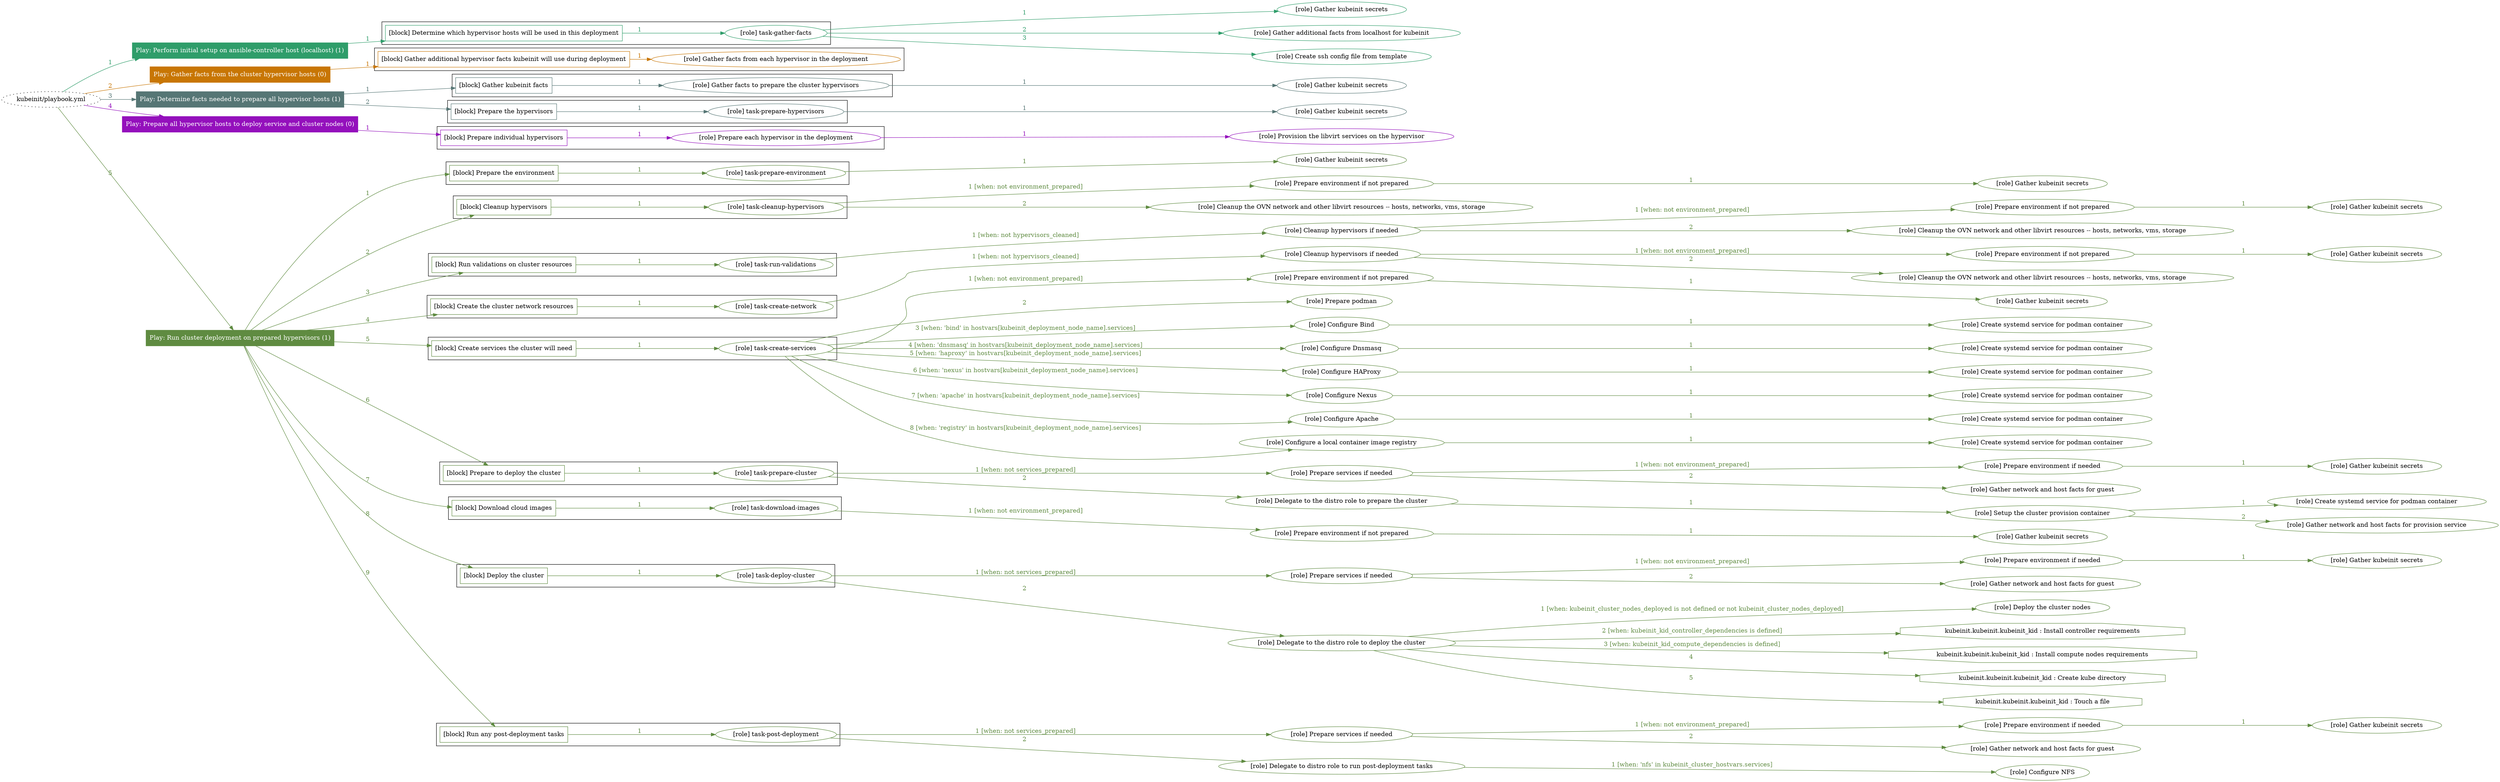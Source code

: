 digraph {
	graph [concentrate=true ordering=in rankdir=LR ratio=fill]
	edge [esep=5 sep=10]
	"kubeinit/playbook.yml" [URL="/home/runner/work/kubeinit/kubeinit/kubeinit/playbook.yml" id=playbook_36a442b2 style=dotted]
	play_6911ae50 [label="Play: Perform initial setup on ansible-controller host (localhost) (1)" URL="/home/runner/work/kubeinit/kubeinit/kubeinit/playbook.yml" color="#2f9d6a" fontcolor="#ffffff" id=play_6911ae50 shape=box style=filled tooltip=localhost]
	"kubeinit/playbook.yml" -> play_6911ae50 [label="1 " color="#2f9d6a" fontcolor="#2f9d6a" id=edge_dd87413b labeltooltip="1 " tooltip="1 "]
	subgraph "Gather kubeinit secrets" {
		role_9d36b2e3 [label="[role] Gather kubeinit secrets" URL="/home/runner/.ansible/collections/ansible_collections/kubeinit/kubeinit/roles/kubeinit_prepare/tasks/build_hypervisors_group.yml" color="#2f9d6a" id=role_9d36b2e3 tooltip="Gather kubeinit secrets"]
	}
	subgraph "Gather additional facts from localhost for kubeinit" {
		role_b86ab283 [label="[role] Gather additional facts from localhost for kubeinit" URL="/home/runner/.ansible/collections/ansible_collections/kubeinit/kubeinit/roles/kubeinit_prepare/tasks/build_hypervisors_group.yml" color="#2f9d6a" id=role_b86ab283 tooltip="Gather additional facts from localhost for kubeinit"]
	}
	subgraph "Create ssh config file from template" {
		role_1cbdc411 [label="[role] Create ssh config file from template" URL="/home/runner/.ansible/collections/ansible_collections/kubeinit/kubeinit/roles/kubeinit_prepare/tasks/build_hypervisors_group.yml" color="#2f9d6a" id=role_1cbdc411 tooltip="Create ssh config file from template"]
	}
	subgraph "task-gather-facts" {
		role_069fb211 [label="[role] task-gather-facts" URL="/home/runner/work/kubeinit/kubeinit/kubeinit/playbook.yml" color="#2f9d6a" id=role_069fb211 tooltip="task-gather-facts"]
		role_069fb211 -> role_9d36b2e3 [label="1 " color="#2f9d6a" fontcolor="#2f9d6a" id=edge_53e96fae labeltooltip="1 " tooltip="1 "]
		role_069fb211 -> role_b86ab283 [label="2 " color="#2f9d6a" fontcolor="#2f9d6a" id=edge_def1fff5 labeltooltip="2 " tooltip="2 "]
		role_069fb211 -> role_1cbdc411 [label="3 " color="#2f9d6a" fontcolor="#2f9d6a" id=edge_968ed3af labeltooltip="3 " tooltip="3 "]
	}
	subgraph "Play: Perform initial setup on ansible-controller host (localhost) (1)" {
		play_6911ae50 -> block_cc7068cf [label=1 color="#2f9d6a" fontcolor="#2f9d6a" id=edge_cab32c38 labeltooltip=1 tooltip=1]
		subgraph cluster_block_cc7068cf {
			block_cc7068cf [label="[block] Determine which hypervisor hosts will be used in this deployment" URL="/home/runner/work/kubeinit/kubeinit/kubeinit/playbook.yml" color="#2f9d6a" id=block_cc7068cf labeltooltip="Determine which hypervisor hosts will be used in this deployment" shape=box tooltip="Determine which hypervisor hosts will be used in this deployment"]
			block_cc7068cf -> role_069fb211 [label="1 " color="#2f9d6a" fontcolor="#2f9d6a" id=edge_a889188c labeltooltip="1 " tooltip="1 "]
		}
	}
	play_ece9f56b [label="Play: Gather facts from the cluster hypervisor hosts (0)" URL="/home/runner/work/kubeinit/kubeinit/kubeinit/playbook.yml" color="#c87604" fontcolor="#ffffff" id=play_ece9f56b shape=box style=filled tooltip="Play: Gather facts from the cluster hypervisor hosts (0)"]
	"kubeinit/playbook.yml" -> play_ece9f56b [label="2 " color="#c87604" fontcolor="#c87604" id=edge_1c11906b labeltooltip="2 " tooltip="2 "]
	subgraph "Gather facts from each hypervisor in the deployment" {
		role_c8391f4f [label="[role] Gather facts from each hypervisor in the deployment" URL="/home/runner/work/kubeinit/kubeinit/kubeinit/playbook.yml" color="#c87604" id=role_c8391f4f tooltip="Gather facts from each hypervisor in the deployment"]
	}
	subgraph "Play: Gather facts from the cluster hypervisor hosts (0)" {
		play_ece9f56b -> block_e6882865 [label=1 color="#c87604" fontcolor="#c87604" id=edge_879a5170 labeltooltip=1 tooltip=1]
		subgraph cluster_block_e6882865 {
			block_e6882865 [label="[block] Gather additional hypervisor facts kubeinit will use during deployment" URL="/home/runner/work/kubeinit/kubeinit/kubeinit/playbook.yml" color="#c87604" id=block_e6882865 labeltooltip="Gather additional hypervisor facts kubeinit will use during deployment" shape=box tooltip="Gather additional hypervisor facts kubeinit will use during deployment"]
			block_e6882865 -> role_c8391f4f [label="1 " color="#c87604" fontcolor="#c87604" id=edge_1febd37b labeltooltip="1 " tooltip="1 "]
		}
	}
	play_d4b3345d [label="Play: Determine facts needed to prepare all hypervisor hosts (1)" URL="/home/runner/work/kubeinit/kubeinit/kubeinit/playbook.yml" color="#567675" fontcolor="#ffffff" id=play_d4b3345d shape=box style=filled tooltip=localhost]
	"kubeinit/playbook.yml" -> play_d4b3345d [label="3 " color="#567675" fontcolor="#567675" id=edge_1f87806e labeltooltip="3 " tooltip="3 "]
	subgraph "Gather kubeinit secrets" {
		role_9b1b1f7e [label="[role] Gather kubeinit secrets" URL="/home/runner/.ansible/collections/ansible_collections/kubeinit/kubeinit/roles/kubeinit_prepare/tasks/gather_kubeinit_facts.yml" color="#567675" id=role_9b1b1f7e tooltip="Gather kubeinit secrets"]
	}
	subgraph "Gather facts to prepare the cluster hypervisors" {
		role_ad1eb21d [label="[role] Gather facts to prepare the cluster hypervisors" URL="/home/runner/work/kubeinit/kubeinit/kubeinit/playbook.yml" color="#567675" id=role_ad1eb21d tooltip="Gather facts to prepare the cluster hypervisors"]
		role_ad1eb21d -> role_9b1b1f7e [label="1 " color="#567675" fontcolor="#567675" id=edge_9fd7eb93 labeltooltip="1 " tooltip="1 "]
	}
	subgraph "Gather kubeinit secrets" {
		role_dedeb5a8 [label="[role] Gather kubeinit secrets" URL="/home/runner/.ansible/collections/ansible_collections/kubeinit/kubeinit/roles/kubeinit_prepare/tasks/gather_kubeinit_facts.yml" color="#567675" id=role_dedeb5a8 tooltip="Gather kubeinit secrets"]
	}
	subgraph "task-prepare-hypervisors" {
		role_a9c9a955 [label="[role] task-prepare-hypervisors" URL="/home/runner/work/kubeinit/kubeinit/kubeinit/playbook.yml" color="#567675" id=role_a9c9a955 tooltip="task-prepare-hypervisors"]
		role_a9c9a955 -> role_dedeb5a8 [label="1 " color="#567675" fontcolor="#567675" id=edge_842c0492 labeltooltip="1 " tooltip="1 "]
	}
	subgraph "Play: Determine facts needed to prepare all hypervisor hosts (1)" {
		play_d4b3345d -> block_651c725c [label=1 color="#567675" fontcolor="#567675" id=edge_7bd08c2d labeltooltip=1 tooltip=1]
		subgraph cluster_block_651c725c {
			block_651c725c [label="[block] Gather kubeinit facts" URL="/home/runner/work/kubeinit/kubeinit/kubeinit/playbook.yml" color="#567675" id=block_651c725c labeltooltip="Gather kubeinit facts" shape=box tooltip="Gather kubeinit facts"]
			block_651c725c -> role_ad1eb21d [label="1 " color="#567675" fontcolor="#567675" id=edge_35a44c92 labeltooltip="1 " tooltip="1 "]
		}
		play_d4b3345d -> block_834c55a7 [label=2 color="#567675" fontcolor="#567675" id=edge_3f7cfdea labeltooltip=2 tooltip=2]
		subgraph cluster_block_834c55a7 {
			block_834c55a7 [label="[block] Prepare the hypervisors" URL="/home/runner/work/kubeinit/kubeinit/kubeinit/playbook.yml" color="#567675" id=block_834c55a7 labeltooltip="Prepare the hypervisors" shape=box tooltip="Prepare the hypervisors"]
			block_834c55a7 -> role_a9c9a955 [label="1 " color="#567675" fontcolor="#567675" id=edge_947a8146 labeltooltip="1 " tooltip="1 "]
		}
	}
	play_1953667b [label="Play: Prepare all hypervisor hosts to deploy service and cluster nodes (0)" URL="/home/runner/work/kubeinit/kubeinit/kubeinit/playbook.yml" color="#9410bc" fontcolor="#ffffff" id=play_1953667b shape=box style=filled tooltip="Play: Prepare all hypervisor hosts to deploy service and cluster nodes (0)"]
	"kubeinit/playbook.yml" -> play_1953667b [label="4 " color="#9410bc" fontcolor="#9410bc" id=edge_2dee049d labeltooltip="4 " tooltip="4 "]
	subgraph "Provision the libvirt services on the hypervisor" {
		role_999c3f86 [label="[role] Provision the libvirt services on the hypervisor" URL="/home/runner/.ansible/collections/ansible_collections/kubeinit/kubeinit/roles/kubeinit_prepare/tasks/prepare_hypervisor.yml" color="#9410bc" id=role_999c3f86 tooltip="Provision the libvirt services on the hypervisor"]
	}
	subgraph "Prepare each hypervisor in the deployment" {
		role_2c57c7db [label="[role] Prepare each hypervisor in the deployment" URL="/home/runner/work/kubeinit/kubeinit/kubeinit/playbook.yml" color="#9410bc" id=role_2c57c7db tooltip="Prepare each hypervisor in the deployment"]
		role_2c57c7db -> role_999c3f86 [label="1 " color="#9410bc" fontcolor="#9410bc" id=edge_03dcb8dc labeltooltip="1 " tooltip="1 "]
	}
	subgraph "Play: Prepare all hypervisor hosts to deploy service and cluster nodes (0)" {
		play_1953667b -> block_1f9fe600 [label=1 color="#9410bc" fontcolor="#9410bc" id=edge_ddacd545 labeltooltip=1 tooltip=1]
		subgraph cluster_block_1f9fe600 {
			block_1f9fe600 [label="[block] Prepare individual hypervisors" URL="/home/runner/work/kubeinit/kubeinit/kubeinit/playbook.yml" color="#9410bc" id=block_1f9fe600 labeltooltip="Prepare individual hypervisors" shape=box tooltip="Prepare individual hypervisors"]
			block_1f9fe600 -> role_2c57c7db [label="1 " color="#9410bc" fontcolor="#9410bc" id=edge_9047ed2e labeltooltip="1 " tooltip="1 "]
		}
	}
	play_66263bba [label="Play: Run cluster deployment on prepared hypervisors (1)" URL="/home/runner/work/kubeinit/kubeinit/kubeinit/playbook.yml" color="#5f8b41" fontcolor="#ffffff" id=play_66263bba shape=box style=filled tooltip=localhost]
	"kubeinit/playbook.yml" -> play_66263bba [label="5 " color="#5f8b41" fontcolor="#5f8b41" id=edge_be8dc322 labeltooltip="5 " tooltip="5 "]
	subgraph "Gather kubeinit secrets" {
		role_3218e3a2 [label="[role] Gather kubeinit secrets" URL="/home/runner/.ansible/collections/ansible_collections/kubeinit/kubeinit/roles/kubeinit_prepare/tasks/gather_kubeinit_facts.yml" color="#5f8b41" id=role_3218e3a2 tooltip="Gather kubeinit secrets"]
	}
	subgraph "task-prepare-environment" {
		role_6e9e8c58 [label="[role] task-prepare-environment" URL="/home/runner/work/kubeinit/kubeinit/kubeinit/playbook.yml" color="#5f8b41" id=role_6e9e8c58 tooltip="task-prepare-environment"]
		role_6e9e8c58 -> role_3218e3a2 [label="1 " color="#5f8b41" fontcolor="#5f8b41" id=edge_1b9d1481 labeltooltip="1 " tooltip="1 "]
	}
	subgraph "Gather kubeinit secrets" {
		role_cd34971f [label="[role] Gather kubeinit secrets" URL="/home/runner/.ansible/collections/ansible_collections/kubeinit/kubeinit/roles/kubeinit_prepare/tasks/gather_kubeinit_facts.yml" color="#5f8b41" id=role_cd34971f tooltip="Gather kubeinit secrets"]
	}
	subgraph "Prepare environment if not prepared" {
		role_80341db9 [label="[role] Prepare environment if not prepared" URL="/home/runner/.ansible/collections/ansible_collections/kubeinit/kubeinit/roles/kubeinit_prepare/tasks/cleanup_hypervisors.yml" color="#5f8b41" id=role_80341db9 tooltip="Prepare environment if not prepared"]
		role_80341db9 -> role_cd34971f [label="1 " color="#5f8b41" fontcolor="#5f8b41" id=edge_2ab64ccc labeltooltip="1 " tooltip="1 "]
	}
	subgraph "Cleanup the OVN network and other libvirt resources -- hosts, networks, vms, storage" {
		role_f228adf9 [label="[role] Cleanup the OVN network and other libvirt resources -- hosts, networks, vms, storage" URL="/home/runner/.ansible/collections/ansible_collections/kubeinit/kubeinit/roles/kubeinit_prepare/tasks/cleanup_hypervisors.yml" color="#5f8b41" id=role_f228adf9 tooltip="Cleanup the OVN network and other libvirt resources -- hosts, networks, vms, storage"]
	}
	subgraph "task-cleanup-hypervisors" {
		role_64b5e782 [label="[role] task-cleanup-hypervisors" URL="/home/runner/work/kubeinit/kubeinit/kubeinit/playbook.yml" color="#5f8b41" id=role_64b5e782 tooltip="task-cleanup-hypervisors"]
		role_64b5e782 -> role_80341db9 [label="1 [when: not environment_prepared]" color="#5f8b41" fontcolor="#5f8b41" id=edge_ce531813 labeltooltip="1 [when: not environment_prepared]" tooltip="1 [when: not environment_prepared]"]
		role_64b5e782 -> role_f228adf9 [label="2 " color="#5f8b41" fontcolor="#5f8b41" id=edge_81ee2e9f labeltooltip="2 " tooltip="2 "]
	}
	subgraph "Gather kubeinit secrets" {
		role_848762ef [label="[role] Gather kubeinit secrets" URL="/home/runner/.ansible/collections/ansible_collections/kubeinit/kubeinit/roles/kubeinit_prepare/tasks/gather_kubeinit_facts.yml" color="#5f8b41" id=role_848762ef tooltip="Gather kubeinit secrets"]
	}
	subgraph "Prepare environment if not prepared" {
		role_b04ef175 [label="[role] Prepare environment if not prepared" URL="/home/runner/.ansible/collections/ansible_collections/kubeinit/kubeinit/roles/kubeinit_prepare/tasks/cleanup_hypervisors.yml" color="#5f8b41" id=role_b04ef175 tooltip="Prepare environment if not prepared"]
		role_b04ef175 -> role_848762ef [label="1 " color="#5f8b41" fontcolor="#5f8b41" id=edge_79e8c51f labeltooltip="1 " tooltip="1 "]
	}
	subgraph "Cleanup the OVN network and other libvirt resources -- hosts, networks, vms, storage" {
		role_ca3388bd [label="[role] Cleanup the OVN network and other libvirt resources -- hosts, networks, vms, storage" URL="/home/runner/.ansible/collections/ansible_collections/kubeinit/kubeinit/roles/kubeinit_prepare/tasks/cleanup_hypervisors.yml" color="#5f8b41" id=role_ca3388bd tooltip="Cleanup the OVN network and other libvirt resources -- hosts, networks, vms, storage"]
	}
	subgraph "Cleanup hypervisors if needed" {
		role_a7ca333a [label="[role] Cleanup hypervisors if needed" URL="/home/runner/.ansible/collections/ansible_collections/kubeinit/kubeinit/roles/kubeinit_validations/tasks/main.yml" color="#5f8b41" id=role_a7ca333a tooltip="Cleanup hypervisors if needed"]
		role_a7ca333a -> role_b04ef175 [label="1 [when: not environment_prepared]" color="#5f8b41" fontcolor="#5f8b41" id=edge_9ad04b6a labeltooltip="1 [when: not environment_prepared]" tooltip="1 [when: not environment_prepared]"]
		role_a7ca333a -> role_ca3388bd [label="2 " color="#5f8b41" fontcolor="#5f8b41" id=edge_9de32a33 labeltooltip="2 " tooltip="2 "]
	}
	subgraph "task-run-validations" {
		role_ccfe035b [label="[role] task-run-validations" URL="/home/runner/work/kubeinit/kubeinit/kubeinit/playbook.yml" color="#5f8b41" id=role_ccfe035b tooltip="task-run-validations"]
		role_ccfe035b -> role_a7ca333a [label="1 [when: not hypervisors_cleaned]" color="#5f8b41" fontcolor="#5f8b41" id=edge_8f336117 labeltooltip="1 [when: not hypervisors_cleaned]" tooltip="1 [when: not hypervisors_cleaned]"]
	}
	subgraph "Gather kubeinit secrets" {
		role_ca8e7993 [label="[role] Gather kubeinit secrets" URL="/home/runner/.ansible/collections/ansible_collections/kubeinit/kubeinit/roles/kubeinit_prepare/tasks/gather_kubeinit_facts.yml" color="#5f8b41" id=role_ca8e7993 tooltip="Gather kubeinit secrets"]
	}
	subgraph "Prepare environment if not prepared" {
		role_b2b51533 [label="[role] Prepare environment if not prepared" URL="/home/runner/.ansible/collections/ansible_collections/kubeinit/kubeinit/roles/kubeinit_prepare/tasks/cleanup_hypervisors.yml" color="#5f8b41" id=role_b2b51533 tooltip="Prepare environment if not prepared"]
		role_b2b51533 -> role_ca8e7993 [label="1 " color="#5f8b41" fontcolor="#5f8b41" id=edge_fdac8517 labeltooltip="1 " tooltip="1 "]
	}
	subgraph "Cleanup the OVN network and other libvirt resources -- hosts, networks, vms, storage" {
		role_3f91369d [label="[role] Cleanup the OVN network and other libvirt resources -- hosts, networks, vms, storage" URL="/home/runner/.ansible/collections/ansible_collections/kubeinit/kubeinit/roles/kubeinit_prepare/tasks/cleanup_hypervisors.yml" color="#5f8b41" id=role_3f91369d tooltip="Cleanup the OVN network and other libvirt resources -- hosts, networks, vms, storage"]
	}
	subgraph "Cleanup hypervisors if needed" {
		role_6f4b4fa2 [label="[role] Cleanup hypervisors if needed" URL="/home/runner/.ansible/collections/ansible_collections/kubeinit/kubeinit/roles/kubeinit_libvirt/tasks/create_network.yml" color="#5f8b41" id=role_6f4b4fa2 tooltip="Cleanup hypervisors if needed"]
		role_6f4b4fa2 -> role_b2b51533 [label="1 [when: not environment_prepared]" color="#5f8b41" fontcolor="#5f8b41" id=edge_0acf584d labeltooltip="1 [when: not environment_prepared]" tooltip="1 [when: not environment_prepared]"]
		role_6f4b4fa2 -> role_3f91369d [label="2 " color="#5f8b41" fontcolor="#5f8b41" id=edge_58bc582c labeltooltip="2 " tooltip="2 "]
	}
	subgraph "task-create-network" {
		role_4525dd97 [label="[role] task-create-network" URL="/home/runner/work/kubeinit/kubeinit/kubeinit/playbook.yml" color="#5f8b41" id=role_4525dd97 tooltip="task-create-network"]
		role_4525dd97 -> role_6f4b4fa2 [label="1 [when: not hypervisors_cleaned]" color="#5f8b41" fontcolor="#5f8b41" id=edge_9959b060 labeltooltip="1 [when: not hypervisors_cleaned]" tooltip="1 [when: not hypervisors_cleaned]"]
	}
	subgraph "Gather kubeinit secrets" {
		role_23f83b78 [label="[role] Gather kubeinit secrets" URL="/home/runner/.ansible/collections/ansible_collections/kubeinit/kubeinit/roles/kubeinit_prepare/tasks/gather_kubeinit_facts.yml" color="#5f8b41" id=role_23f83b78 tooltip="Gather kubeinit secrets"]
	}
	subgraph "Prepare environment if not prepared" {
		role_e744fe63 [label="[role] Prepare environment if not prepared" URL="/home/runner/.ansible/collections/ansible_collections/kubeinit/kubeinit/roles/kubeinit_services/tasks/main.yml" color="#5f8b41" id=role_e744fe63 tooltip="Prepare environment if not prepared"]
		role_e744fe63 -> role_23f83b78 [label="1 " color="#5f8b41" fontcolor="#5f8b41" id=edge_5e090dbc labeltooltip="1 " tooltip="1 "]
	}
	subgraph "Prepare podman" {
		role_55df58ae [label="[role] Prepare podman" URL="/home/runner/.ansible/collections/ansible_collections/kubeinit/kubeinit/roles/kubeinit_services/tasks/00_create_service_pod.yml" color="#5f8b41" id=role_55df58ae tooltip="Prepare podman"]
	}
	subgraph "Create systemd service for podman container" {
		role_057c92d3 [label="[role] Create systemd service for podman container" URL="/home/runner/.ansible/collections/ansible_collections/kubeinit/kubeinit/roles/kubeinit_bind/tasks/main.yml" color="#5f8b41" id=role_057c92d3 tooltip="Create systemd service for podman container"]
	}
	subgraph "Configure Bind" {
		role_056c1cb5 [label="[role] Configure Bind" URL="/home/runner/.ansible/collections/ansible_collections/kubeinit/kubeinit/roles/kubeinit_services/tasks/start_services_containers.yml" color="#5f8b41" id=role_056c1cb5 tooltip="Configure Bind"]
		role_056c1cb5 -> role_057c92d3 [label="1 " color="#5f8b41" fontcolor="#5f8b41" id=edge_1df38fd0 labeltooltip="1 " tooltip="1 "]
	}
	subgraph "Create systemd service for podman container" {
		role_9003761f [label="[role] Create systemd service for podman container" URL="/home/runner/.ansible/collections/ansible_collections/kubeinit/kubeinit/roles/kubeinit_dnsmasq/tasks/main.yml" color="#5f8b41" id=role_9003761f tooltip="Create systemd service for podman container"]
	}
	subgraph "Configure Dnsmasq" {
		role_d0cd56ca [label="[role] Configure Dnsmasq" URL="/home/runner/.ansible/collections/ansible_collections/kubeinit/kubeinit/roles/kubeinit_services/tasks/start_services_containers.yml" color="#5f8b41" id=role_d0cd56ca tooltip="Configure Dnsmasq"]
		role_d0cd56ca -> role_9003761f [label="1 " color="#5f8b41" fontcolor="#5f8b41" id=edge_722c60c9 labeltooltip="1 " tooltip="1 "]
	}
	subgraph "Create systemd service for podman container" {
		role_a56ccc56 [label="[role] Create systemd service for podman container" URL="/home/runner/.ansible/collections/ansible_collections/kubeinit/kubeinit/roles/kubeinit_haproxy/tasks/main.yml" color="#5f8b41" id=role_a56ccc56 tooltip="Create systemd service for podman container"]
	}
	subgraph "Configure HAProxy" {
		role_42ef99be [label="[role] Configure HAProxy" URL="/home/runner/.ansible/collections/ansible_collections/kubeinit/kubeinit/roles/kubeinit_services/tasks/start_services_containers.yml" color="#5f8b41" id=role_42ef99be tooltip="Configure HAProxy"]
		role_42ef99be -> role_a56ccc56 [label="1 " color="#5f8b41" fontcolor="#5f8b41" id=edge_c9385c2c labeltooltip="1 " tooltip="1 "]
	}
	subgraph "Create systemd service for podman container" {
		role_af080356 [label="[role] Create systemd service for podman container" URL="/home/runner/.ansible/collections/ansible_collections/kubeinit/kubeinit/roles/kubeinit_nexus/tasks/main.yml" color="#5f8b41" id=role_af080356 tooltip="Create systemd service for podman container"]
	}
	subgraph "Configure Nexus" {
		role_2a3cfb99 [label="[role] Configure Nexus" URL="/home/runner/.ansible/collections/ansible_collections/kubeinit/kubeinit/roles/kubeinit_services/tasks/start_services_containers.yml" color="#5f8b41" id=role_2a3cfb99 tooltip="Configure Nexus"]
		role_2a3cfb99 -> role_af080356 [label="1 " color="#5f8b41" fontcolor="#5f8b41" id=edge_d5d08a51 labeltooltip="1 " tooltip="1 "]
	}
	subgraph "Create systemd service for podman container" {
		role_ca776ef2 [label="[role] Create systemd service for podman container" URL="/home/runner/.ansible/collections/ansible_collections/kubeinit/kubeinit/roles/kubeinit_apache/tasks/main.yml" color="#5f8b41" id=role_ca776ef2 tooltip="Create systemd service for podman container"]
	}
	subgraph "Configure Apache" {
		role_80f21739 [label="[role] Configure Apache" URL="/home/runner/.ansible/collections/ansible_collections/kubeinit/kubeinit/roles/kubeinit_services/tasks/start_services_containers.yml" color="#5f8b41" id=role_80f21739 tooltip="Configure Apache"]
		role_80f21739 -> role_ca776ef2 [label="1 " color="#5f8b41" fontcolor="#5f8b41" id=edge_02e32836 labeltooltip="1 " tooltip="1 "]
	}
	subgraph "Create systemd service for podman container" {
		role_e82ecbcf [label="[role] Create systemd service for podman container" URL="/home/runner/.ansible/collections/ansible_collections/kubeinit/kubeinit/roles/kubeinit_registry/tasks/main.yml" color="#5f8b41" id=role_e82ecbcf tooltip="Create systemd service for podman container"]
	}
	subgraph "Configure a local container image registry" {
		role_2665c168 [label="[role] Configure a local container image registry" URL="/home/runner/.ansible/collections/ansible_collections/kubeinit/kubeinit/roles/kubeinit_services/tasks/start_services_containers.yml" color="#5f8b41" id=role_2665c168 tooltip="Configure a local container image registry"]
		role_2665c168 -> role_e82ecbcf [label="1 " color="#5f8b41" fontcolor="#5f8b41" id=edge_bb3707ce labeltooltip="1 " tooltip="1 "]
	}
	subgraph "task-create-services" {
		role_e4758e22 [label="[role] task-create-services" URL="/home/runner/work/kubeinit/kubeinit/kubeinit/playbook.yml" color="#5f8b41" id=role_e4758e22 tooltip="task-create-services"]
		role_e4758e22 -> role_e744fe63 [label="1 [when: not environment_prepared]" color="#5f8b41" fontcolor="#5f8b41" id=edge_a8461b8a labeltooltip="1 [when: not environment_prepared]" tooltip="1 [when: not environment_prepared]"]
		role_e4758e22 -> role_55df58ae [label="2 " color="#5f8b41" fontcolor="#5f8b41" id=edge_9810b819 labeltooltip="2 " tooltip="2 "]
		role_e4758e22 -> role_056c1cb5 [label="3 [when: 'bind' in hostvars[kubeinit_deployment_node_name].services]" color="#5f8b41" fontcolor="#5f8b41" id=edge_d0a57f40 labeltooltip="3 [when: 'bind' in hostvars[kubeinit_deployment_node_name].services]" tooltip="3 [when: 'bind' in hostvars[kubeinit_deployment_node_name].services]"]
		role_e4758e22 -> role_d0cd56ca [label="4 [when: 'dnsmasq' in hostvars[kubeinit_deployment_node_name].services]" color="#5f8b41" fontcolor="#5f8b41" id=edge_d25633c2 labeltooltip="4 [when: 'dnsmasq' in hostvars[kubeinit_deployment_node_name].services]" tooltip="4 [when: 'dnsmasq' in hostvars[kubeinit_deployment_node_name].services]"]
		role_e4758e22 -> role_42ef99be [label="5 [when: 'haproxy' in hostvars[kubeinit_deployment_node_name].services]" color="#5f8b41" fontcolor="#5f8b41" id=edge_32acfd11 labeltooltip="5 [when: 'haproxy' in hostvars[kubeinit_deployment_node_name].services]" tooltip="5 [when: 'haproxy' in hostvars[kubeinit_deployment_node_name].services]"]
		role_e4758e22 -> role_2a3cfb99 [label="6 [when: 'nexus' in hostvars[kubeinit_deployment_node_name].services]" color="#5f8b41" fontcolor="#5f8b41" id=edge_2662fe4d labeltooltip="6 [when: 'nexus' in hostvars[kubeinit_deployment_node_name].services]" tooltip="6 [when: 'nexus' in hostvars[kubeinit_deployment_node_name].services]"]
		role_e4758e22 -> role_80f21739 [label="7 [when: 'apache' in hostvars[kubeinit_deployment_node_name].services]" color="#5f8b41" fontcolor="#5f8b41" id=edge_a39ecdba labeltooltip="7 [when: 'apache' in hostvars[kubeinit_deployment_node_name].services]" tooltip="7 [when: 'apache' in hostvars[kubeinit_deployment_node_name].services]"]
		role_e4758e22 -> role_2665c168 [label="8 [when: 'registry' in hostvars[kubeinit_deployment_node_name].services]" color="#5f8b41" fontcolor="#5f8b41" id=edge_edba1111 labeltooltip="8 [when: 'registry' in hostvars[kubeinit_deployment_node_name].services]" tooltip="8 [when: 'registry' in hostvars[kubeinit_deployment_node_name].services]"]
	}
	subgraph "Gather kubeinit secrets" {
		role_c1f443d5 [label="[role] Gather kubeinit secrets" URL="/home/runner/.ansible/collections/ansible_collections/kubeinit/kubeinit/roles/kubeinit_prepare/tasks/gather_kubeinit_facts.yml" color="#5f8b41" id=role_c1f443d5 tooltip="Gather kubeinit secrets"]
	}
	subgraph "Prepare environment if needed" {
		role_5eabfbac [label="[role] Prepare environment if needed" URL="/home/runner/.ansible/collections/ansible_collections/kubeinit/kubeinit/roles/kubeinit_services/tasks/prepare_services.yml" color="#5f8b41" id=role_5eabfbac tooltip="Prepare environment if needed"]
		role_5eabfbac -> role_c1f443d5 [label="1 " color="#5f8b41" fontcolor="#5f8b41" id=edge_d6f8f404 labeltooltip="1 " tooltip="1 "]
	}
	subgraph "Gather network and host facts for guest" {
		role_771b0b31 [label="[role] Gather network and host facts for guest" URL="/home/runner/.ansible/collections/ansible_collections/kubeinit/kubeinit/roles/kubeinit_services/tasks/prepare_services.yml" color="#5f8b41" id=role_771b0b31 tooltip="Gather network and host facts for guest"]
	}
	subgraph "Prepare services if needed" {
		role_2e29371d [label="[role] Prepare services if needed" URL="/home/runner/.ansible/collections/ansible_collections/kubeinit/kubeinit/roles/kubeinit_prepare/tasks/prepare_cluster.yml" color="#5f8b41" id=role_2e29371d tooltip="Prepare services if needed"]
		role_2e29371d -> role_5eabfbac [label="1 [when: not environment_prepared]" color="#5f8b41" fontcolor="#5f8b41" id=edge_d6eb9dec labeltooltip="1 [when: not environment_prepared]" tooltip="1 [when: not environment_prepared]"]
		role_2e29371d -> role_771b0b31 [label="2 " color="#5f8b41" fontcolor="#5f8b41" id=edge_1a6207bc labeltooltip="2 " tooltip="2 "]
	}
	subgraph "Create systemd service for podman container" {
		role_a61a2c2f [label="[role] Create systemd service for podman container" URL="/home/runner/.ansible/collections/ansible_collections/kubeinit/kubeinit/roles/kubeinit_services/tasks/create_provision_container.yml" color="#5f8b41" id=role_a61a2c2f tooltip="Create systemd service for podman container"]
	}
	subgraph "Gather network and host facts for provision service" {
		role_cb7ccb53 [label="[role] Gather network and host facts for provision service" URL="/home/runner/.ansible/collections/ansible_collections/kubeinit/kubeinit/roles/kubeinit_services/tasks/create_provision_container.yml" color="#5f8b41" id=role_cb7ccb53 tooltip="Gather network and host facts for provision service"]
	}
	subgraph "Setup the cluster provision container" {
		role_765bb7ed [label="[role] Setup the cluster provision container" URL="/home/runner/.ansible/collections/ansible_collections/kubeinit/kubeinit/roles/kubeinit_kid/tasks/prepare_cluster.yml" color="#5f8b41" id=role_765bb7ed tooltip="Setup the cluster provision container"]
		role_765bb7ed -> role_a61a2c2f [label="1 " color="#5f8b41" fontcolor="#5f8b41" id=edge_4107131c labeltooltip="1 " tooltip="1 "]
		role_765bb7ed -> role_cb7ccb53 [label="2 " color="#5f8b41" fontcolor="#5f8b41" id=edge_028757ed labeltooltip="2 " tooltip="2 "]
	}
	subgraph "Delegate to the distro role to prepare the cluster" {
		role_7cc1387a [label="[role] Delegate to the distro role to prepare the cluster" URL="/home/runner/.ansible/collections/ansible_collections/kubeinit/kubeinit/roles/kubeinit_prepare/tasks/prepare_cluster.yml" color="#5f8b41" id=role_7cc1387a tooltip="Delegate to the distro role to prepare the cluster"]
		role_7cc1387a -> role_765bb7ed [label="1 " color="#5f8b41" fontcolor="#5f8b41" id=edge_3ac8ff23 labeltooltip="1 " tooltip="1 "]
	}
	subgraph "task-prepare-cluster" {
		role_b4474a89 [label="[role] task-prepare-cluster" URL="/home/runner/work/kubeinit/kubeinit/kubeinit/playbook.yml" color="#5f8b41" id=role_b4474a89 tooltip="task-prepare-cluster"]
		role_b4474a89 -> role_2e29371d [label="1 [when: not services_prepared]" color="#5f8b41" fontcolor="#5f8b41" id=edge_850d8b0d labeltooltip="1 [when: not services_prepared]" tooltip="1 [when: not services_prepared]"]
		role_b4474a89 -> role_7cc1387a [label="2 " color="#5f8b41" fontcolor="#5f8b41" id=edge_b006e3aa labeltooltip="2 " tooltip="2 "]
	}
	subgraph "Gather kubeinit secrets" {
		role_8b9926f9 [label="[role] Gather kubeinit secrets" URL="/home/runner/.ansible/collections/ansible_collections/kubeinit/kubeinit/roles/kubeinit_prepare/tasks/gather_kubeinit_facts.yml" color="#5f8b41" id=role_8b9926f9 tooltip="Gather kubeinit secrets"]
	}
	subgraph "Prepare environment if not prepared" {
		role_db68fd6a [label="[role] Prepare environment if not prepared" URL="/home/runner/.ansible/collections/ansible_collections/kubeinit/kubeinit/roles/kubeinit_libvirt/tasks/download_cloud_images.yml" color="#5f8b41" id=role_db68fd6a tooltip="Prepare environment if not prepared"]
		role_db68fd6a -> role_8b9926f9 [label="1 " color="#5f8b41" fontcolor="#5f8b41" id=edge_9a10bb37 labeltooltip="1 " tooltip="1 "]
	}
	subgraph "task-download-images" {
		role_9f8fa01d [label="[role] task-download-images" URL="/home/runner/work/kubeinit/kubeinit/kubeinit/playbook.yml" color="#5f8b41" id=role_9f8fa01d tooltip="task-download-images"]
		role_9f8fa01d -> role_db68fd6a [label="1 [when: not environment_prepared]" color="#5f8b41" fontcolor="#5f8b41" id=edge_7d077f8c labeltooltip="1 [when: not environment_prepared]" tooltip="1 [when: not environment_prepared]"]
	}
	subgraph "Gather kubeinit secrets" {
		role_f03f45a5 [label="[role] Gather kubeinit secrets" URL="/home/runner/.ansible/collections/ansible_collections/kubeinit/kubeinit/roles/kubeinit_prepare/tasks/gather_kubeinit_facts.yml" color="#5f8b41" id=role_f03f45a5 tooltip="Gather kubeinit secrets"]
	}
	subgraph "Prepare environment if needed" {
		role_22df7f6c [label="[role] Prepare environment if needed" URL="/home/runner/.ansible/collections/ansible_collections/kubeinit/kubeinit/roles/kubeinit_services/tasks/prepare_services.yml" color="#5f8b41" id=role_22df7f6c tooltip="Prepare environment if needed"]
		role_22df7f6c -> role_f03f45a5 [label="1 " color="#5f8b41" fontcolor="#5f8b41" id=edge_6a8e098a labeltooltip="1 " tooltip="1 "]
	}
	subgraph "Gather network and host facts for guest" {
		role_60304a79 [label="[role] Gather network and host facts for guest" URL="/home/runner/.ansible/collections/ansible_collections/kubeinit/kubeinit/roles/kubeinit_services/tasks/prepare_services.yml" color="#5f8b41" id=role_60304a79 tooltip="Gather network and host facts for guest"]
	}
	subgraph "Prepare services if needed" {
		role_7171867d [label="[role] Prepare services if needed" URL="/home/runner/.ansible/collections/ansible_collections/kubeinit/kubeinit/roles/kubeinit_prepare/tasks/deploy_cluster.yml" color="#5f8b41" id=role_7171867d tooltip="Prepare services if needed"]
		role_7171867d -> role_22df7f6c [label="1 [when: not environment_prepared]" color="#5f8b41" fontcolor="#5f8b41" id=edge_6f81b6c0 labeltooltip="1 [when: not environment_prepared]" tooltip="1 [when: not environment_prepared]"]
		role_7171867d -> role_60304a79 [label="2 " color="#5f8b41" fontcolor="#5f8b41" id=edge_ea671519 labeltooltip="2 " tooltip="2 "]
	}
	subgraph "Deploy the cluster nodes" {
		role_2d5076aa [label="[role] Deploy the cluster nodes" URL="/home/runner/.ansible/collections/ansible_collections/kubeinit/kubeinit/roles/kubeinit_kid/tasks/main.yml" color="#5f8b41" id=role_2d5076aa tooltip="Deploy the cluster nodes"]
	}
	subgraph "Delegate to the distro role to deploy the cluster" {
		role_8cf36c3f [label="[role] Delegate to the distro role to deploy the cluster" URL="/home/runner/.ansible/collections/ansible_collections/kubeinit/kubeinit/roles/kubeinit_prepare/tasks/deploy_cluster.yml" color="#5f8b41" id=role_8cf36c3f tooltip="Delegate to the distro role to deploy the cluster"]
		role_8cf36c3f -> role_2d5076aa [label="1 [when: kubeinit_cluster_nodes_deployed is not defined or not kubeinit_cluster_nodes_deployed]" color="#5f8b41" fontcolor="#5f8b41" id=edge_68efd924 labeltooltip="1 [when: kubeinit_cluster_nodes_deployed is not defined or not kubeinit_cluster_nodes_deployed]" tooltip="1 [when: kubeinit_cluster_nodes_deployed is not defined or not kubeinit_cluster_nodes_deployed]"]
		task_d3e365cf [label="kubeinit.kubeinit.kubeinit_kid : Install controller requirements" URL="/home/runner/.ansible/collections/ansible_collections/kubeinit/kubeinit/roles/kubeinit_kid/tasks/main.yml" color="#5f8b41" id=task_d3e365cf shape=octagon tooltip="kubeinit.kubeinit.kubeinit_kid : Install controller requirements"]
		role_8cf36c3f -> task_d3e365cf [label="2 [when: kubeinit_kid_controller_dependencies is defined]" color="#5f8b41" fontcolor="#5f8b41" id=edge_8231db1a labeltooltip="2 [when: kubeinit_kid_controller_dependencies is defined]" tooltip="2 [when: kubeinit_kid_controller_dependencies is defined]"]
		task_e209cd29 [label="kubeinit.kubeinit.kubeinit_kid : Install compute nodes requirements" URL="/home/runner/.ansible/collections/ansible_collections/kubeinit/kubeinit/roles/kubeinit_kid/tasks/main.yml" color="#5f8b41" id=task_e209cd29 shape=octagon tooltip="kubeinit.kubeinit.kubeinit_kid : Install compute nodes requirements"]
		role_8cf36c3f -> task_e209cd29 [label="3 [when: kubeinit_kid_compute_dependencies is defined]" color="#5f8b41" fontcolor="#5f8b41" id=edge_7cc80b4a labeltooltip="3 [when: kubeinit_kid_compute_dependencies is defined]" tooltip="3 [when: kubeinit_kid_compute_dependencies is defined]"]
		task_7914dcc3 [label="kubeinit.kubeinit.kubeinit_kid : Create kube directory" URL="/home/runner/.ansible/collections/ansible_collections/kubeinit/kubeinit/roles/kubeinit_kid/tasks/main.yml" color="#5f8b41" id=task_7914dcc3 shape=octagon tooltip="kubeinit.kubeinit.kubeinit_kid : Create kube directory"]
		role_8cf36c3f -> task_7914dcc3 [label="4 " color="#5f8b41" fontcolor="#5f8b41" id=edge_03dc9f17 labeltooltip="4 " tooltip="4 "]
		task_77e0ae2e [label="kubeinit.kubeinit.kubeinit_kid : Touch a file" URL="/home/runner/.ansible/collections/ansible_collections/kubeinit/kubeinit/roles/kubeinit_kid/tasks/main.yml" color="#5f8b41" id=task_77e0ae2e shape=octagon tooltip="kubeinit.kubeinit.kubeinit_kid : Touch a file"]
		role_8cf36c3f -> task_77e0ae2e [label="5 " color="#5f8b41" fontcolor="#5f8b41" id=edge_60c55fc0 labeltooltip="5 " tooltip="5 "]
	}
	subgraph "task-deploy-cluster" {
		role_8256d227 [label="[role] task-deploy-cluster" URL="/home/runner/work/kubeinit/kubeinit/kubeinit/playbook.yml" color="#5f8b41" id=role_8256d227 tooltip="task-deploy-cluster"]
		role_8256d227 -> role_7171867d [label="1 [when: not services_prepared]" color="#5f8b41" fontcolor="#5f8b41" id=edge_10a959ec labeltooltip="1 [when: not services_prepared]" tooltip="1 [when: not services_prepared]"]
		role_8256d227 -> role_8cf36c3f [label="2 " color="#5f8b41" fontcolor="#5f8b41" id=edge_ed7ca733 labeltooltip="2 " tooltip="2 "]
	}
	subgraph "Gather kubeinit secrets" {
		role_f3436f92 [label="[role] Gather kubeinit secrets" URL="/home/runner/.ansible/collections/ansible_collections/kubeinit/kubeinit/roles/kubeinit_prepare/tasks/gather_kubeinit_facts.yml" color="#5f8b41" id=role_f3436f92 tooltip="Gather kubeinit secrets"]
	}
	subgraph "Prepare environment if needed" {
		role_5b02ec38 [label="[role] Prepare environment if needed" URL="/home/runner/.ansible/collections/ansible_collections/kubeinit/kubeinit/roles/kubeinit_services/tasks/prepare_services.yml" color="#5f8b41" id=role_5b02ec38 tooltip="Prepare environment if needed"]
		role_5b02ec38 -> role_f3436f92 [label="1 " color="#5f8b41" fontcolor="#5f8b41" id=edge_1a11ba3d labeltooltip="1 " tooltip="1 "]
	}
	subgraph "Gather network and host facts for guest" {
		role_d0e8ee10 [label="[role] Gather network and host facts for guest" URL="/home/runner/.ansible/collections/ansible_collections/kubeinit/kubeinit/roles/kubeinit_services/tasks/prepare_services.yml" color="#5f8b41" id=role_d0e8ee10 tooltip="Gather network and host facts for guest"]
	}
	subgraph "Prepare services if needed" {
		role_64123539 [label="[role] Prepare services if needed" URL="/home/runner/.ansible/collections/ansible_collections/kubeinit/kubeinit/roles/kubeinit_prepare/tasks/post_deployment.yml" color="#5f8b41" id=role_64123539 tooltip="Prepare services if needed"]
		role_64123539 -> role_5b02ec38 [label="1 [when: not environment_prepared]" color="#5f8b41" fontcolor="#5f8b41" id=edge_87e94fd5 labeltooltip="1 [when: not environment_prepared]" tooltip="1 [when: not environment_prepared]"]
		role_64123539 -> role_d0e8ee10 [label="2 " color="#5f8b41" fontcolor="#5f8b41" id=edge_1c1c5bd9 labeltooltip="2 " tooltip="2 "]
	}
	subgraph "Configure NFS" {
		role_20ae8258 [label="[role] Configure NFS" URL="/home/runner/.ansible/collections/ansible_collections/kubeinit/kubeinit/roles/kubeinit_kid/tasks/post_deployment_tasks.yml" color="#5f8b41" id=role_20ae8258 tooltip="Configure NFS"]
	}
	subgraph "Delegate to distro role to run post-deployment tasks" {
		role_2c2cbdd3 [label="[role] Delegate to distro role to run post-deployment tasks" URL="/home/runner/.ansible/collections/ansible_collections/kubeinit/kubeinit/roles/kubeinit_prepare/tasks/post_deployment.yml" color="#5f8b41" id=role_2c2cbdd3 tooltip="Delegate to distro role to run post-deployment tasks"]
		role_2c2cbdd3 -> role_20ae8258 [label="1 [when: 'nfs' in kubeinit_cluster_hostvars.services]" color="#5f8b41" fontcolor="#5f8b41" id=edge_cae99d9d labeltooltip="1 [when: 'nfs' in kubeinit_cluster_hostvars.services]" tooltip="1 [when: 'nfs' in kubeinit_cluster_hostvars.services]"]
	}
	subgraph "task-post-deployment" {
		role_e36e00dd [label="[role] task-post-deployment" URL="/home/runner/work/kubeinit/kubeinit/kubeinit/playbook.yml" color="#5f8b41" id=role_e36e00dd tooltip="task-post-deployment"]
		role_e36e00dd -> role_64123539 [label="1 [when: not services_prepared]" color="#5f8b41" fontcolor="#5f8b41" id=edge_c4c4a163 labeltooltip="1 [when: not services_prepared]" tooltip="1 [when: not services_prepared]"]
		role_e36e00dd -> role_2c2cbdd3 [label="2 " color="#5f8b41" fontcolor="#5f8b41" id=edge_89dbee67 labeltooltip="2 " tooltip="2 "]
	}
	subgraph "Play: Run cluster deployment on prepared hypervisors (1)" {
		play_66263bba -> block_39af1fb0 [label=1 color="#5f8b41" fontcolor="#5f8b41" id=edge_977345fa labeltooltip=1 tooltip=1]
		subgraph cluster_block_39af1fb0 {
			block_39af1fb0 [label="[block] Prepare the environment" URL="/home/runner/work/kubeinit/kubeinit/kubeinit/playbook.yml" color="#5f8b41" id=block_39af1fb0 labeltooltip="Prepare the environment" shape=box tooltip="Prepare the environment"]
			block_39af1fb0 -> role_6e9e8c58 [label="1 " color="#5f8b41" fontcolor="#5f8b41" id=edge_a86f09e9 labeltooltip="1 " tooltip="1 "]
		}
		play_66263bba -> block_87afb264 [label=2 color="#5f8b41" fontcolor="#5f8b41" id=edge_84851bed labeltooltip=2 tooltip=2]
		subgraph cluster_block_87afb264 {
			block_87afb264 [label="[block] Cleanup hypervisors" URL="/home/runner/work/kubeinit/kubeinit/kubeinit/playbook.yml" color="#5f8b41" id=block_87afb264 labeltooltip="Cleanup hypervisors" shape=box tooltip="Cleanup hypervisors"]
			block_87afb264 -> role_64b5e782 [label="1 " color="#5f8b41" fontcolor="#5f8b41" id=edge_2a3fa92f labeltooltip="1 " tooltip="1 "]
		}
		play_66263bba -> block_40595f72 [label=3 color="#5f8b41" fontcolor="#5f8b41" id=edge_ed291347 labeltooltip=3 tooltip=3]
		subgraph cluster_block_40595f72 {
			block_40595f72 [label="[block] Run validations on cluster resources" URL="/home/runner/work/kubeinit/kubeinit/kubeinit/playbook.yml" color="#5f8b41" id=block_40595f72 labeltooltip="Run validations on cluster resources" shape=box tooltip="Run validations on cluster resources"]
			block_40595f72 -> role_ccfe035b [label="1 " color="#5f8b41" fontcolor="#5f8b41" id=edge_78f18bf8 labeltooltip="1 " tooltip="1 "]
		}
		play_66263bba -> block_4ddd365c [label=4 color="#5f8b41" fontcolor="#5f8b41" id=edge_813a302f labeltooltip=4 tooltip=4]
		subgraph cluster_block_4ddd365c {
			block_4ddd365c [label="[block] Create the cluster network resources" URL="/home/runner/work/kubeinit/kubeinit/kubeinit/playbook.yml" color="#5f8b41" id=block_4ddd365c labeltooltip="Create the cluster network resources" shape=box tooltip="Create the cluster network resources"]
			block_4ddd365c -> role_4525dd97 [label="1 " color="#5f8b41" fontcolor="#5f8b41" id=edge_dd3fd7cb labeltooltip="1 " tooltip="1 "]
		}
		play_66263bba -> block_fafc035d [label=5 color="#5f8b41" fontcolor="#5f8b41" id=edge_8098460a labeltooltip=5 tooltip=5]
		subgraph cluster_block_fafc035d {
			block_fafc035d [label="[block] Create services the cluster will need" URL="/home/runner/work/kubeinit/kubeinit/kubeinit/playbook.yml" color="#5f8b41" id=block_fafc035d labeltooltip="Create services the cluster will need" shape=box tooltip="Create services the cluster will need"]
			block_fafc035d -> role_e4758e22 [label="1 " color="#5f8b41" fontcolor="#5f8b41" id=edge_023a14d3 labeltooltip="1 " tooltip="1 "]
		}
		play_66263bba -> block_c4292add [label=6 color="#5f8b41" fontcolor="#5f8b41" id=edge_62e05a37 labeltooltip=6 tooltip=6]
		subgraph cluster_block_c4292add {
			block_c4292add [label="[block] Prepare to deploy the cluster" URL="/home/runner/work/kubeinit/kubeinit/kubeinit/playbook.yml" color="#5f8b41" id=block_c4292add labeltooltip="Prepare to deploy the cluster" shape=box tooltip="Prepare to deploy the cluster"]
			block_c4292add -> role_b4474a89 [label="1 " color="#5f8b41" fontcolor="#5f8b41" id=edge_b007d986 labeltooltip="1 " tooltip="1 "]
		}
		play_66263bba -> block_2fb7e134 [label=7 color="#5f8b41" fontcolor="#5f8b41" id=edge_fc658366 labeltooltip=7 tooltip=7]
		subgraph cluster_block_2fb7e134 {
			block_2fb7e134 [label="[block] Download cloud images" URL="/home/runner/work/kubeinit/kubeinit/kubeinit/playbook.yml" color="#5f8b41" id=block_2fb7e134 labeltooltip="Download cloud images" shape=box tooltip="Download cloud images"]
			block_2fb7e134 -> role_9f8fa01d [label="1 " color="#5f8b41" fontcolor="#5f8b41" id=edge_d3d5fbf5 labeltooltip="1 " tooltip="1 "]
		}
		play_66263bba -> block_69d49c85 [label=8 color="#5f8b41" fontcolor="#5f8b41" id=edge_d70ec5c9 labeltooltip=8 tooltip=8]
		subgraph cluster_block_69d49c85 {
			block_69d49c85 [label="[block] Deploy the cluster" URL="/home/runner/work/kubeinit/kubeinit/kubeinit/playbook.yml" color="#5f8b41" id=block_69d49c85 labeltooltip="Deploy the cluster" shape=box tooltip="Deploy the cluster"]
			block_69d49c85 -> role_8256d227 [label="1 " color="#5f8b41" fontcolor="#5f8b41" id=edge_cdcd2daa labeltooltip="1 " tooltip="1 "]
		}
		play_66263bba -> block_93fd4b3c [label=9 color="#5f8b41" fontcolor="#5f8b41" id=edge_79cf1e33 labeltooltip=9 tooltip=9]
		subgraph cluster_block_93fd4b3c {
			block_93fd4b3c [label="[block] Run any post-deployment tasks" URL="/home/runner/work/kubeinit/kubeinit/kubeinit/playbook.yml" color="#5f8b41" id=block_93fd4b3c labeltooltip="Run any post-deployment tasks" shape=box tooltip="Run any post-deployment tasks"]
			block_93fd4b3c -> role_e36e00dd [label="1 " color="#5f8b41" fontcolor="#5f8b41" id=edge_ada0d84c labeltooltip="1 " tooltip="1 "]
		}
	}
}
